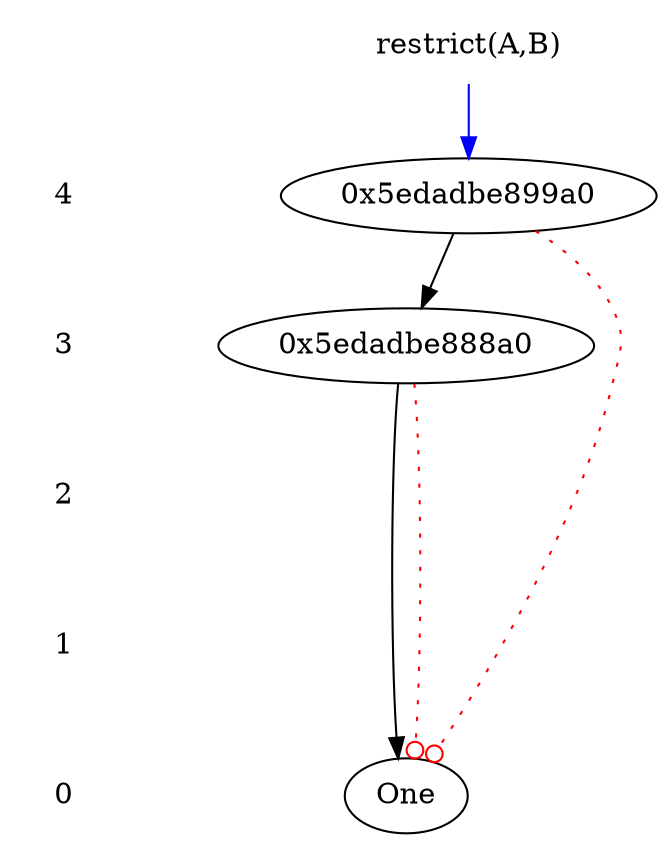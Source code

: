 digraph {
   node [shape = plaintext];
   4 -> 3 -> 2 -> 1 -> 0 [style = invis];
   { rank = source; "restrict(A,B)"; }
   node [shape = ellipse];
   "restrict(A,B)" -> "0x5edadbe899a0" [color = blue];
   { rank = same; 4; "0x5edadbe899a0"; }
   "0x5edadbe899a0" -> "0x5edadbe888a0";
   "0x5edadbe899a0" -> "One"[style = dotted ] [color=red] [arrowhead=odot]
   { rank = same; 3; "0x5edadbe888a0"; }
   "0x5edadbe888a0" -> "One";
   "0x5edadbe888a0" -> "One"[style = dotted ] [color=red] [arrowhead=odot]
   { rank = same; 0; "One"; }
}
